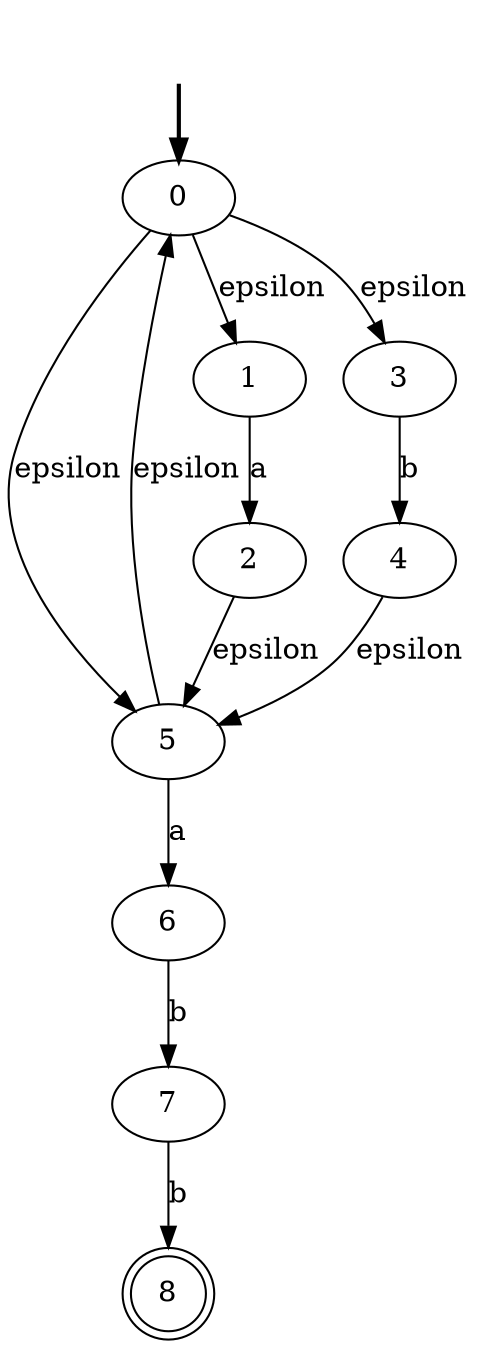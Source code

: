 digraph {
	fake0 [style=invisible]
	5
	8 [shape=doublecircle]
	4
	0 [root=true]
	1
	2
	3
	7
	6
	fake0 -> 0 [style=bold]
	5 -> 0 [label=epsilon]
	0 -> 3 [label=epsilon]
	0 -> 5 [label=epsilon]
	0 -> 1 [label=epsilon]
	1 -> 2 [label=a]
	3 -> 4 [label=b]
	2 -> 5 [label=epsilon]
	4 -> 5 [label=epsilon]
	5 -> 6 [label=a]
	6 -> 7 [label=b]
	7 -> 8 [label=b]
}
